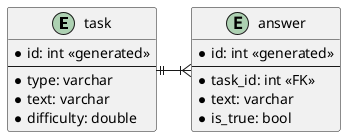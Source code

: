 @startuml

skinparam linetype ortho

entity task {
    * id: int <<generated>>
    --
    * type: varchar
    * text: varchar
    * difficulty: double
}

entity answer {
    * id: int <<generated>>
    --
    * task_id: int <<FK>>
    * text: varchar
    * is_true: bool
}

task ||-|{ answer

@enduml